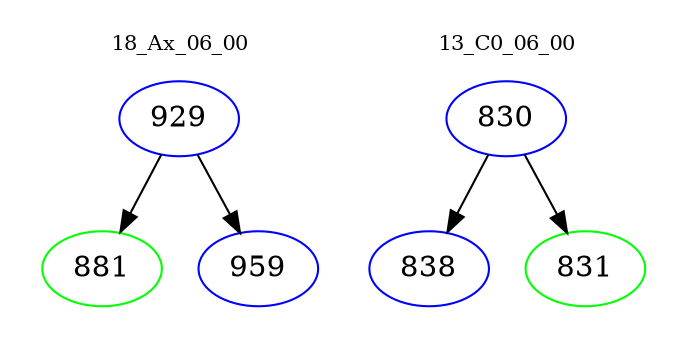 digraph{
subgraph cluster_0 {
color = white
label = "18_Ax_06_00";
fontsize=10;
T0_929 [label="929", color="blue"]
T0_929 -> T0_881 [color="black"]
T0_881 [label="881", color="green"]
T0_929 -> T0_959 [color="black"]
T0_959 [label="959", color="blue"]
}
subgraph cluster_1 {
color = white
label = "13_C0_06_00";
fontsize=10;
T1_830 [label="830", color="blue"]
T1_830 -> T1_838 [color="black"]
T1_838 [label="838", color="blue"]
T1_830 -> T1_831 [color="black"]
T1_831 [label="831", color="green"]
}
}
